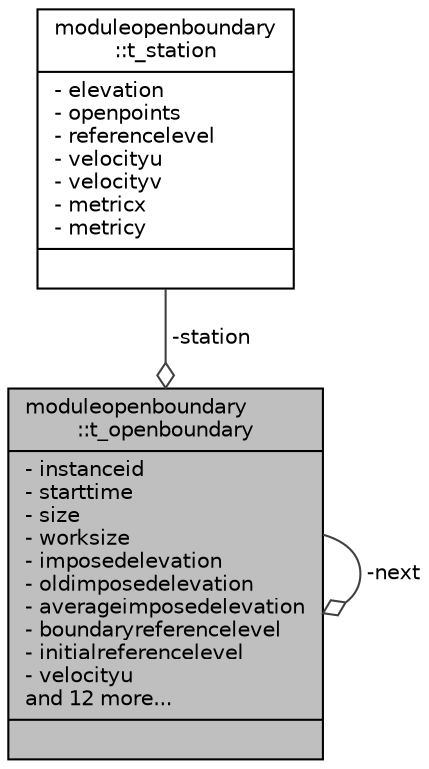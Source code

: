 digraph "moduleopenboundary::t_openboundary"
{
 // LATEX_PDF_SIZE
  edge [fontname="Helvetica",fontsize="10",labelfontname="Helvetica",labelfontsize="10"];
  node [fontname="Helvetica",fontsize="10",shape=record];
  Node1 [label="{moduleopenboundary\l::t_openboundary\n|- instanceid\l- starttime\l- size\l- worksize\l- imposedelevation\l- oldimposedelevation\l- averageimposedelevation\l- boundaryreferencelevel\l- initialreferencelevel\l- velocityu\land 12 more...\l|}",height=0.2,width=0.4,color="black", fillcolor="grey75", style="filled", fontcolor="black",tooltip=" "];
  Node1 -> Node1 [color="grey25",fontsize="10",style="solid",label=" -next" ,arrowhead="odiamond",fontname="Helvetica"];
  Node2 -> Node1 [color="grey25",fontsize="10",style="solid",label=" -station" ,arrowhead="odiamond",fontname="Helvetica"];
  Node2 [label="{moduleopenboundary\l::t_station\n|- elevation\l- openpoints\l- referencelevel\l- velocityu\l- velocityv\l- metricx\l- metricy\l|}",height=0.2,width=0.4,color="black", fillcolor="white", style="filled",URL="$structmoduleopenboundary_1_1t__station.html",tooltip=" "];
}
